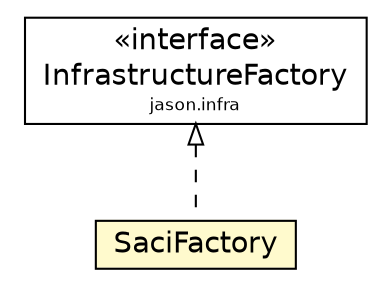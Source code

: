 #!/usr/local/bin/dot
#
# Class diagram 
# Generated by UMLGraph version 5.1 (http://www.umlgraph.org/)
#

digraph G {
	edge [fontname="Helvetica",fontsize=10,labelfontname="Helvetica",labelfontsize=10];
	node [fontname="Helvetica",fontsize=10,shape=plaintext];
	nodesep=0.25;
	ranksep=0.5;
	// jason.infra.InfrastructureFactory
	c41183 [label=<<table title="jason.infra.InfrastructureFactory" border="0" cellborder="1" cellspacing="0" cellpadding="2" port="p" href="../InfrastructureFactory.html">
		<tr><td><table border="0" cellspacing="0" cellpadding="1">
<tr><td align="center" balign="center"> &#171;interface&#187; </td></tr>
<tr><td align="center" balign="center"> InfrastructureFactory </td></tr>
<tr><td align="center" balign="center"><font point-size="8.0"> jason.infra </font></td></tr>
		</table></td></tr>
		</table>>, fontname="Helvetica", fontcolor="black", fontsize=14.0];
	// jason.infra.saci.SaciFactory
	c41208 [label=<<table title="jason.infra.saci.SaciFactory" border="0" cellborder="1" cellspacing="0" cellpadding="2" port="p" bgcolor="lemonChiffon" href="./SaciFactory.html">
		<tr><td><table border="0" cellspacing="0" cellpadding="1">
<tr><td align="center" balign="center"> SaciFactory </td></tr>
		</table></td></tr>
		</table>>, fontname="Helvetica", fontcolor="black", fontsize=14.0];
	//jason.infra.saci.SaciFactory implements jason.infra.InfrastructureFactory
	c41183:p -> c41208:p [dir=back,arrowtail=empty,style=dashed];
}

